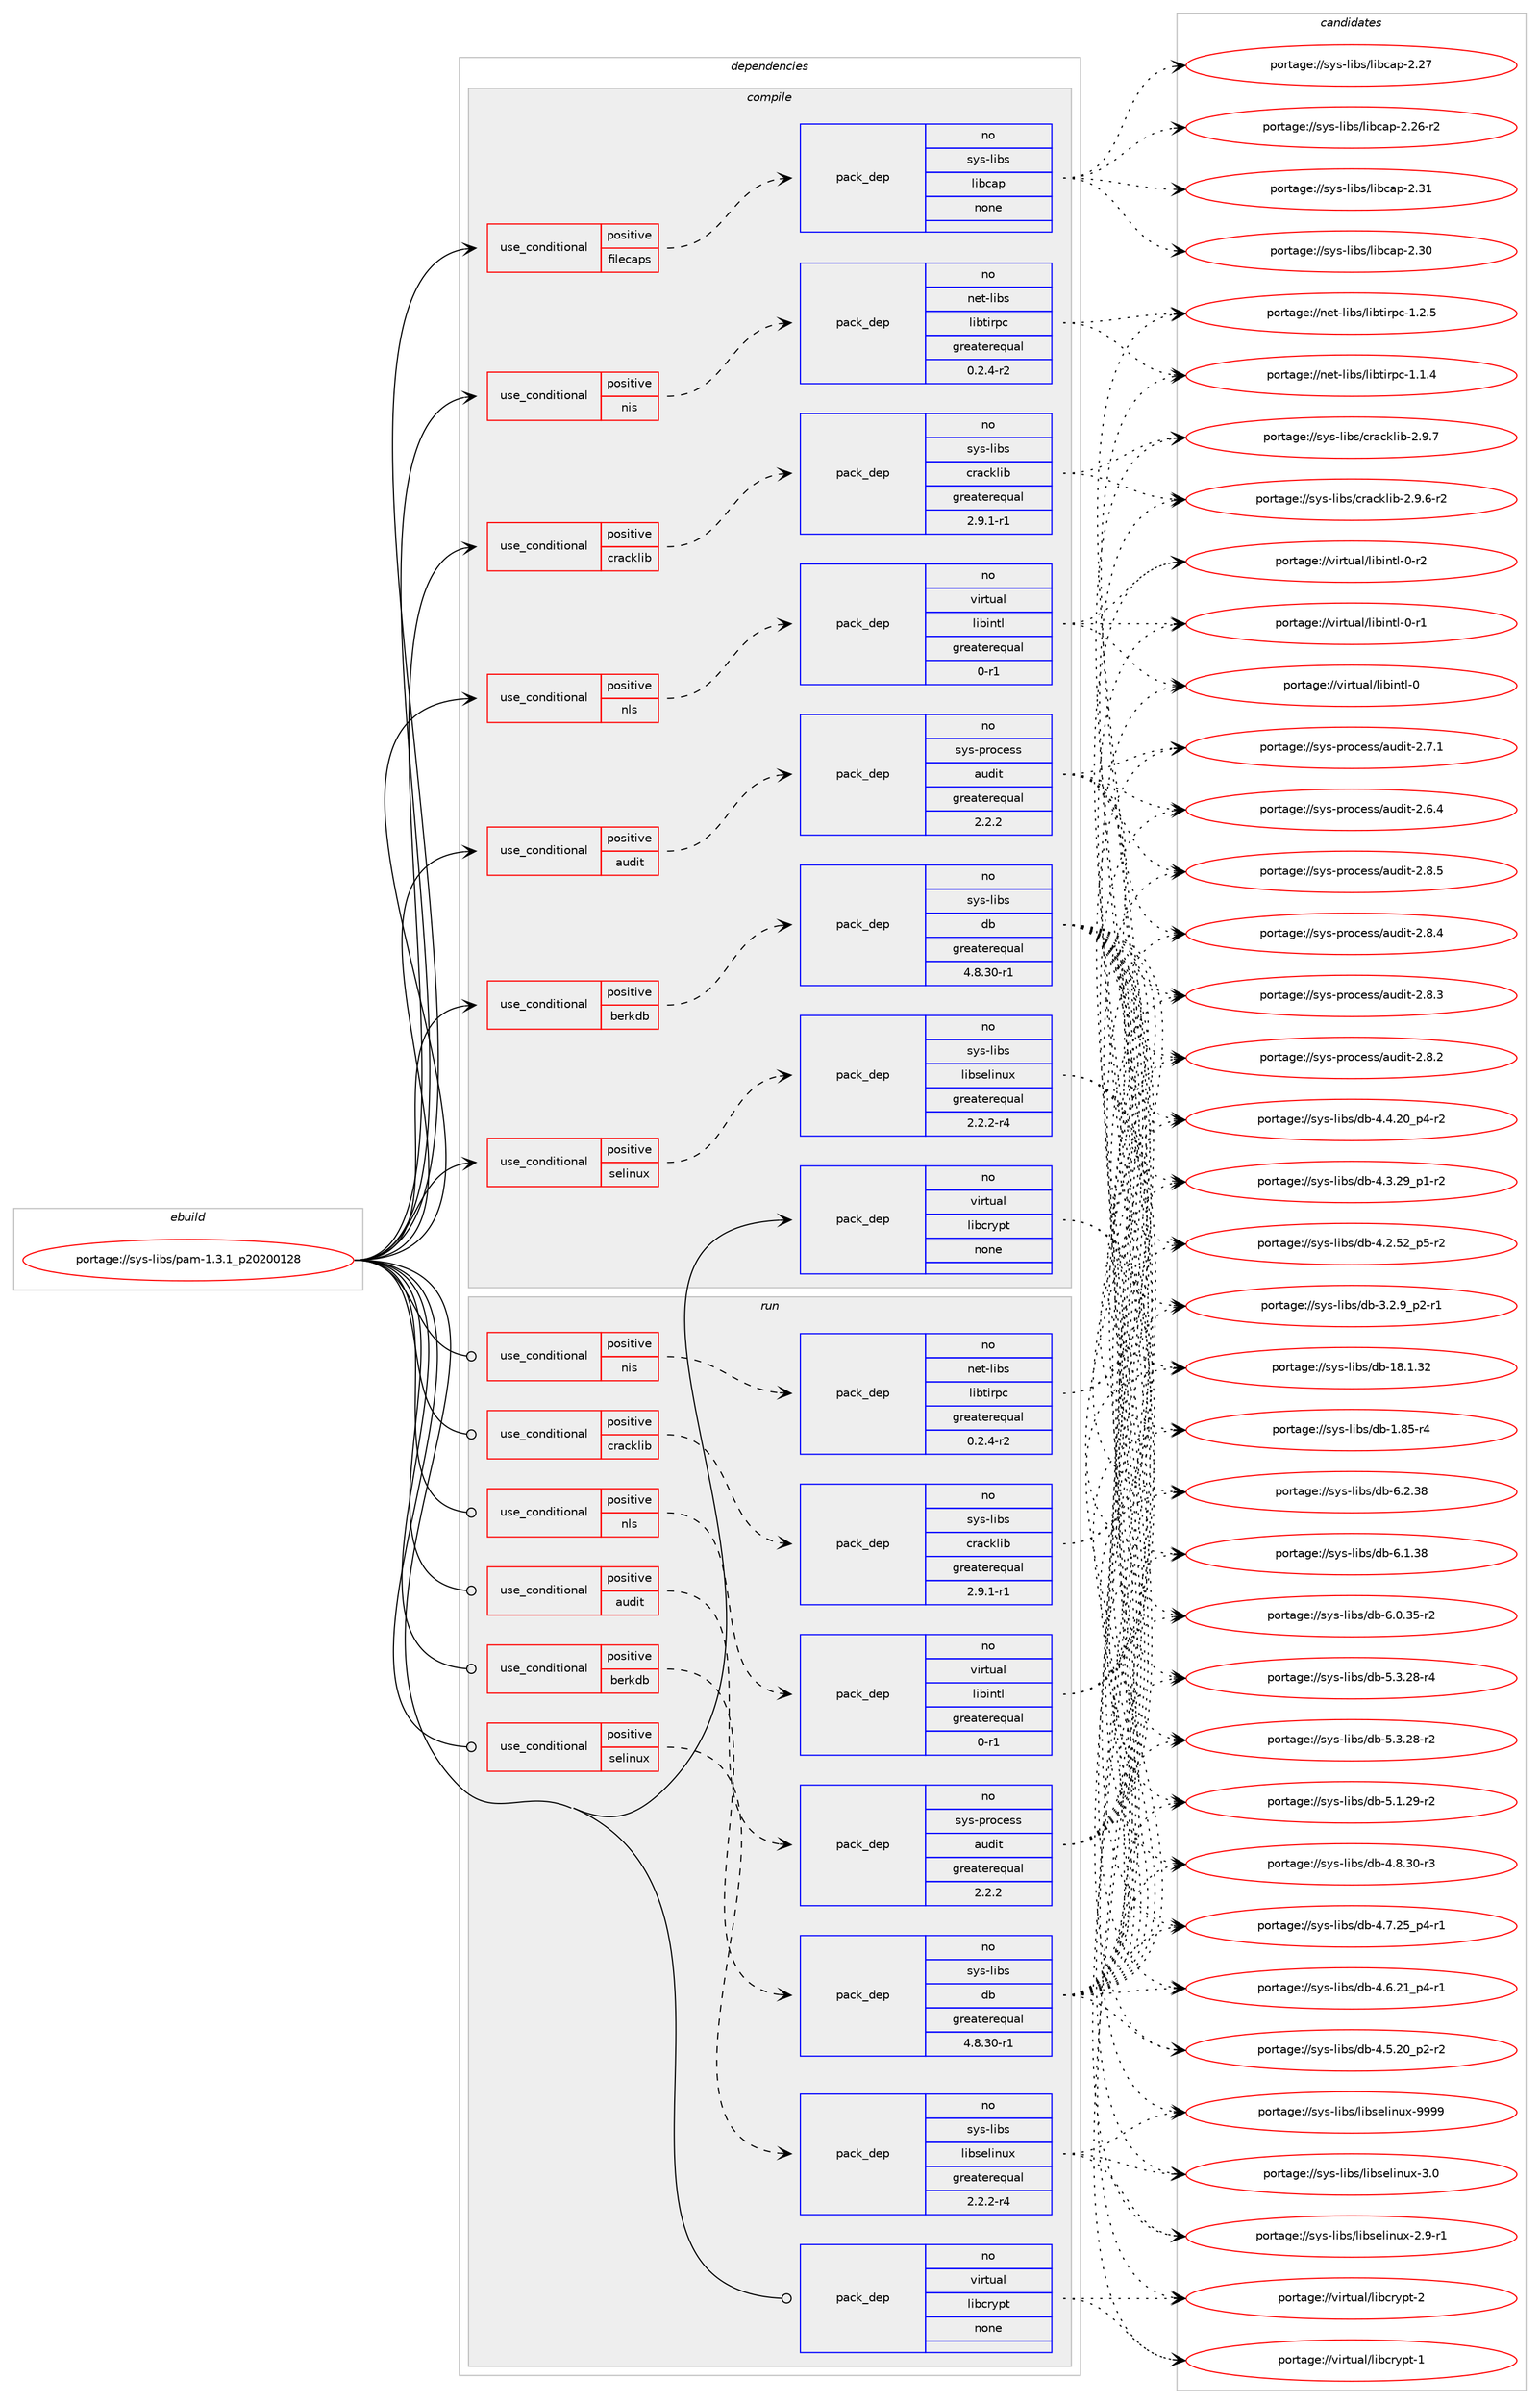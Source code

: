digraph prolog {

# *************
# Graph options
# *************

newrank=true;
concentrate=true;
compound=true;
graph [rankdir=LR,fontname=Helvetica,fontsize=10,ranksep=1.5];#, ranksep=2.5, nodesep=0.2];
edge  [arrowhead=vee];
node  [fontname=Helvetica,fontsize=10];

# **********
# The ebuild
# **********

subgraph cluster_leftcol {
color=gray;
rank=same;
label=<<i>ebuild</i>>;
id [label="portage://sys-libs/pam-1.3.1_p20200128", color=red, width=4, href="../sys-libs/pam-1.3.1_p20200128.svg"];
}

# ****************
# The dependencies
# ****************

subgraph cluster_midcol {
color=gray;
label=<<i>dependencies</i>>;
subgraph cluster_compile {
fillcolor="#eeeeee";
style=filled;
label=<<i>compile</i>>;
subgraph cond7424 {
dependency40425 [label=<<TABLE BORDER="0" CELLBORDER="1" CELLSPACING="0" CELLPADDING="4"><TR><TD ROWSPAN="3" CELLPADDING="10">use_conditional</TD></TR><TR><TD>positive</TD></TR><TR><TD>audit</TD></TR></TABLE>>, shape=none, color=red];
subgraph pack32079 {
dependency40426 [label=<<TABLE BORDER="0" CELLBORDER="1" CELLSPACING="0" CELLPADDING="4" WIDTH="220"><TR><TD ROWSPAN="6" CELLPADDING="30">pack_dep</TD></TR><TR><TD WIDTH="110">no</TD></TR><TR><TD>sys-process</TD></TR><TR><TD>audit</TD></TR><TR><TD>greaterequal</TD></TR><TR><TD>2.2.2</TD></TR></TABLE>>, shape=none, color=blue];
}
dependency40425:e -> dependency40426:w [weight=20,style="dashed",arrowhead="vee"];
}
id:e -> dependency40425:w [weight=20,style="solid",arrowhead="vee"];
subgraph cond7425 {
dependency40427 [label=<<TABLE BORDER="0" CELLBORDER="1" CELLSPACING="0" CELLPADDING="4"><TR><TD ROWSPAN="3" CELLPADDING="10">use_conditional</TD></TR><TR><TD>positive</TD></TR><TR><TD>berkdb</TD></TR></TABLE>>, shape=none, color=red];
subgraph pack32080 {
dependency40428 [label=<<TABLE BORDER="0" CELLBORDER="1" CELLSPACING="0" CELLPADDING="4" WIDTH="220"><TR><TD ROWSPAN="6" CELLPADDING="30">pack_dep</TD></TR><TR><TD WIDTH="110">no</TD></TR><TR><TD>sys-libs</TD></TR><TR><TD>db</TD></TR><TR><TD>greaterequal</TD></TR><TR><TD>4.8.30-r1</TD></TR></TABLE>>, shape=none, color=blue];
}
dependency40427:e -> dependency40428:w [weight=20,style="dashed",arrowhead="vee"];
}
id:e -> dependency40427:w [weight=20,style="solid",arrowhead="vee"];
subgraph cond7426 {
dependency40429 [label=<<TABLE BORDER="0" CELLBORDER="1" CELLSPACING="0" CELLPADDING="4"><TR><TD ROWSPAN="3" CELLPADDING="10">use_conditional</TD></TR><TR><TD>positive</TD></TR><TR><TD>cracklib</TD></TR></TABLE>>, shape=none, color=red];
subgraph pack32081 {
dependency40430 [label=<<TABLE BORDER="0" CELLBORDER="1" CELLSPACING="0" CELLPADDING="4" WIDTH="220"><TR><TD ROWSPAN="6" CELLPADDING="30">pack_dep</TD></TR><TR><TD WIDTH="110">no</TD></TR><TR><TD>sys-libs</TD></TR><TR><TD>cracklib</TD></TR><TR><TD>greaterequal</TD></TR><TR><TD>2.9.1-r1</TD></TR></TABLE>>, shape=none, color=blue];
}
dependency40429:e -> dependency40430:w [weight=20,style="dashed",arrowhead="vee"];
}
id:e -> dependency40429:w [weight=20,style="solid",arrowhead="vee"];
subgraph cond7427 {
dependency40431 [label=<<TABLE BORDER="0" CELLBORDER="1" CELLSPACING="0" CELLPADDING="4"><TR><TD ROWSPAN="3" CELLPADDING="10">use_conditional</TD></TR><TR><TD>positive</TD></TR><TR><TD>filecaps</TD></TR></TABLE>>, shape=none, color=red];
subgraph pack32082 {
dependency40432 [label=<<TABLE BORDER="0" CELLBORDER="1" CELLSPACING="0" CELLPADDING="4" WIDTH="220"><TR><TD ROWSPAN="6" CELLPADDING="30">pack_dep</TD></TR><TR><TD WIDTH="110">no</TD></TR><TR><TD>sys-libs</TD></TR><TR><TD>libcap</TD></TR><TR><TD>none</TD></TR><TR><TD></TD></TR></TABLE>>, shape=none, color=blue];
}
dependency40431:e -> dependency40432:w [weight=20,style="dashed",arrowhead="vee"];
}
id:e -> dependency40431:w [weight=20,style="solid",arrowhead="vee"];
subgraph cond7428 {
dependency40433 [label=<<TABLE BORDER="0" CELLBORDER="1" CELLSPACING="0" CELLPADDING="4"><TR><TD ROWSPAN="3" CELLPADDING="10">use_conditional</TD></TR><TR><TD>positive</TD></TR><TR><TD>nis</TD></TR></TABLE>>, shape=none, color=red];
subgraph pack32083 {
dependency40434 [label=<<TABLE BORDER="0" CELLBORDER="1" CELLSPACING="0" CELLPADDING="4" WIDTH="220"><TR><TD ROWSPAN="6" CELLPADDING="30">pack_dep</TD></TR><TR><TD WIDTH="110">no</TD></TR><TR><TD>net-libs</TD></TR><TR><TD>libtirpc</TD></TR><TR><TD>greaterequal</TD></TR><TR><TD>0.2.4-r2</TD></TR></TABLE>>, shape=none, color=blue];
}
dependency40433:e -> dependency40434:w [weight=20,style="dashed",arrowhead="vee"];
}
id:e -> dependency40433:w [weight=20,style="solid",arrowhead="vee"];
subgraph cond7429 {
dependency40435 [label=<<TABLE BORDER="0" CELLBORDER="1" CELLSPACING="0" CELLPADDING="4"><TR><TD ROWSPAN="3" CELLPADDING="10">use_conditional</TD></TR><TR><TD>positive</TD></TR><TR><TD>nls</TD></TR></TABLE>>, shape=none, color=red];
subgraph pack32084 {
dependency40436 [label=<<TABLE BORDER="0" CELLBORDER="1" CELLSPACING="0" CELLPADDING="4" WIDTH="220"><TR><TD ROWSPAN="6" CELLPADDING="30">pack_dep</TD></TR><TR><TD WIDTH="110">no</TD></TR><TR><TD>virtual</TD></TR><TR><TD>libintl</TD></TR><TR><TD>greaterequal</TD></TR><TR><TD>0-r1</TD></TR></TABLE>>, shape=none, color=blue];
}
dependency40435:e -> dependency40436:w [weight=20,style="dashed",arrowhead="vee"];
}
id:e -> dependency40435:w [weight=20,style="solid",arrowhead="vee"];
subgraph cond7430 {
dependency40437 [label=<<TABLE BORDER="0" CELLBORDER="1" CELLSPACING="0" CELLPADDING="4"><TR><TD ROWSPAN="3" CELLPADDING="10">use_conditional</TD></TR><TR><TD>positive</TD></TR><TR><TD>selinux</TD></TR></TABLE>>, shape=none, color=red];
subgraph pack32085 {
dependency40438 [label=<<TABLE BORDER="0" CELLBORDER="1" CELLSPACING="0" CELLPADDING="4" WIDTH="220"><TR><TD ROWSPAN="6" CELLPADDING="30">pack_dep</TD></TR><TR><TD WIDTH="110">no</TD></TR><TR><TD>sys-libs</TD></TR><TR><TD>libselinux</TD></TR><TR><TD>greaterequal</TD></TR><TR><TD>2.2.2-r4</TD></TR></TABLE>>, shape=none, color=blue];
}
dependency40437:e -> dependency40438:w [weight=20,style="dashed",arrowhead="vee"];
}
id:e -> dependency40437:w [weight=20,style="solid",arrowhead="vee"];
subgraph pack32086 {
dependency40439 [label=<<TABLE BORDER="0" CELLBORDER="1" CELLSPACING="0" CELLPADDING="4" WIDTH="220"><TR><TD ROWSPAN="6" CELLPADDING="30">pack_dep</TD></TR><TR><TD WIDTH="110">no</TD></TR><TR><TD>virtual</TD></TR><TR><TD>libcrypt</TD></TR><TR><TD>none</TD></TR><TR><TD></TD></TR></TABLE>>, shape=none, color=blue];
}
id:e -> dependency40439:w [weight=20,style="solid",arrowhead="vee"];
}
subgraph cluster_compileandrun {
fillcolor="#eeeeee";
style=filled;
label=<<i>compile and run</i>>;
}
subgraph cluster_run {
fillcolor="#eeeeee";
style=filled;
label=<<i>run</i>>;
subgraph cond7431 {
dependency40440 [label=<<TABLE BORDER="0" CELLBORDER="1" CELLSPACING="0" CELLPADDING="4"><TR><TD ROWSPAN="3" CELLPADDING="10">use_conditional</TD></TR><TR><TD>positive</TD></TR><TR><TD>audit</TD></TR></TABLE>>, shape=none, color=red];
subgraph pack32087 {
dependency40441 [label=<<TABLE BORDER="0" CELLBORDER="1" CELLSPACING="0" CELLPADDING="4" WIDTH="220"><TR><TD ROWSPAN="6" CELLPADDING="30">pack_dep</TD></TR><TR><TD WIDTH="110">no</TD></TR><TR><TD>sys-process</TD></TR><TR><TD>audit</TD></TR><TR><TD>greaterequal</TD></TR><TR><TD>2.2.2</TD></TR></TABLE>>, shape=none, color=blue];
}
dependency40440:e -> dependency40441:w [weight=20,style="dashed",arrowhead="vee"];
}
id:e -> dependency40440:w [weight=20,style="solid",arrowhead="odot"];
subgraph cond7432 {
dependency40442 [label=<<TABLE BORDER="0" CELLBORDER="1" CELLSPACING="0" CELLPADDING="4"><TR><TD ROWSPAN="3" CELLPADDING="10">use_conditional</TD></TR><TR><TD>positive</TD></TR><TR><TD>berkdb</TD></TR></TABLE>>, shape=none, color=red];
subgraph pack32088 {
dependency40443 [label=<<TABLE BORDER="0" CELLBORDER="1" CELLSPACING="0" CELLPADDING="4" WIDTH="220"><TR><TD ROWSPAN="6" CELLPADDING="30">pack_dep</TD></TR><TR><TD WIDTH="110">no</TD></TR><TR><TD>sys-libs</TD></TR><TR><TD>db</TD></TR><TR><TD>greaterequal</TD></TR><TR><TD>4.8.30-r1</TD></TR></TABLE>>, shape=none, color=blue];
}
dependency40442:e -> dependency40443:w [weight=20,style="dashed",arrowhead="vee"];
}
id:e -> dependency40442:w [weight=20,style="solid",arrowhead="odot"];
subgraph cond7433 {
dependency40444 [label=<<TABLE BORDER="0" CELLBORDER="1" CELLSPACING="0" CELLPADDING="4"><TR><TD ROWSPAN="3" CELLPADDING="10">use_conditional</TD></TR><TR><TD>positive</TD></TR><TR><TD>cracklib</TD></TR></TABLE>>, shape=none, color=red];
subgraph pack32089 {
dependency40445 [label=<<TABLE BORDER="0" CELLBORDER="1" CELLSPACING="0" CELLPADDING="4" WIDTH="220"><TR><TD ROWSPAN="6" CELLPADDING="30">pack_dep</TD></TR><TR><TD WIDTH="110">no</TD></TR><TR><TD>sys-libs</TD></TR><TR><TD>cracklib</TD></TR><TR><TD>greaterequal</TD></TR><TR><TD>2.9.1-r1</TD></TR></TABLE>>, shape=none, color=blue];
}
dependency40444:e -> dependency40445:w [weight=20,style="dashed",arrowhead="vee"];
}
id:e -> dependency40444:w [weight=20,style="solid",arrowhead="odot"];
subgraph cond7434 {
dependency40446 [label=<<TABLE BORDER="0" CELLBORDER="1" CELLSPACING="0" CELLPADDING="4"><TR><TD ROWSPAN="3" CELLPADDING="10">use_conditional</TD></TR><TR><TD>positive</TD></TR><TR><TD>nis</TD></TR></TABLE>>, shape=none, color=red];
subgraph pack32090 {
dependency40447 [label=<<TABLE BORDER="0" CELLBORDER="1" CELLSPACING="0" CELLPADDING="4" WIDTH="220"><TR><TD ROWSPAN="6" CELLPADDING="30">pack_dep</TD></TR><TR><TD WIDTH="110">no</TD></TR><TR><TD>net-libs</TD></TR><TR><TD>libtirpc</TD></TR><TR><TD>greaterequal</TD></TR><TR><TD>0.2.4-r2</TD></TR></TABLE>>, shape=none, color=blue];
}
dependency40446:e -> dependency40447:w [weight=20,style="dashed",arrowhead="vee"];
}
id:e -> dependency40446:w [weight=20,style="solid",arrowhead="odot"];
subgraph cond7435 {
dependency40448 [label=<<TABLE BORDER="0" CELLBORDER="1" CELLSPACING="0" CELLPADDING="4"><TR><TD ROWSPAN="3" CELLPADDING="10">use_conditional</TD></TR><TR><TD>positive</TD></TR><TR><TD>nls</TD></TR></TABLE>>, shape=none, color=red];
subgraph pack32091 {
dependency40449 [label=<<TABLE BORDER="0" CELLBORDER="1" CELLSPACING="0" CELLPADDING="4" WIDTH="220"><TR><TD ROWSPAN="6" CELLPADDING="30">pack_dep</TD></TR><TR><TD WIDTH="110">no</TD></TR><TR><TD>virtual</TD></TR><TR><TD>libintl</TD></TR><TR><TD>greaterequal</TD></TR><TR><TD>0-r1</TD></TR></TABLE>>, shape=none, color=blue];
}
dependency40448:e -> dependency40449:w [weight=20,style="dashed",arrowhead="vee"];
}
id:e -> dependency40448:w [weight=20,style="solid",arrowhead="odot"];
subgraph cond7436 {
dependency40450 [label=<<TABLE BORDER="0" CELLBORDER="1" CELLSPACING="0" CELLPADDING="4"><TR><TD ROWSPAN="3" CELLPADDING="10">use_conditional</TD></TR><TR><TD>positive</TD></TR><TR><TD>selinux</TD></TR></TABLE>>, shape=none, color=red];
subgraph pack32092 {
dependency40451 [label=<<TABLE BORDER="0" CELLBORDER="1" CELLSPACING="0" CELLPADDING="4" WIDTH="220"><TR><TD ROWSPAN="6" CELLPADDING="30">pack_dep</TD></TR><TR><TD WIDTH="110">no</TD></TR><TR><TD>sys-libs</TD></TR><TR><TD>libselinux</TD></TR><TR><TD>greaterequal</TD></TR><TR><TD>2.2.2-r4</TD></TR></TABLE>>, shape=none, color=blue];
}
dependency40450:e -> dependency40451:w [weight=20,style="dashed",arrowhead="vee"];
}
id:e -> dependency40450:w [weight=20,style="solid",arrowhead="odot"];
subgraph pack32093 {
dependency40452 [label=<<TABLE BORDER="0" CELLBORDER="1" CELLSPACING="0" CELLPADDING="4" WIDTH="220"><TR><TD ROWSPAN="6" CELLPADDING="30">pack_dep</TD></TR><TR><TD WIDTH="110">no</TD></TR><TR><TD>virtual</TD></TR><TR><TD>libcrypt</TD></TR><TR><TD>none</TD></TR><TR><TD></TD></TR></TABLE>>, shape=none, color=blue];
}
id:e -> dependency40452:w [weight=20,style="solid",arrowhead="odot"];
}
}

# **************
# The candidates
# **************

subgraph cluster_choices {
rank=same;
color=gray;
label=<<i>candidates</i>>;

subgraph choice32079 {
color=black;
nodesep=1;
choice11512111545112114111991011151154797117100105116455046564653 [label="portage://sys-process/audit-2.8.5", color=red, width=4,href="../sys-process/audit-2.8.5.svg"];
choice11512111545112114111991011151154797117100105116455046564652 [label="portage://sys-process/audit-2.8.4", color=red, width=4,href="../sys-process/audit-2.8.4.svg"];
choice11512111545112114111991011151154797117100105116455046564651 [label="portage://sys-process/audit-2.8.3", color=red, width=4,href="../sys-process/audit-2.8.3.svg"];
choice11512111545112114111991011151154797117100105116455046564650 [label="portage://sys-process/audit-2.8.2", color=red, width=4,href="../sys-process/audit-2.8.2.svg"];
choice11512111545112114111991011151154797117100105116455046554649 [label="portage://sys-process/audit-2.7.1", color=red, width=4,href="../sys-process/audit-2.7.1.svg"];
choice11512111545112114111991011151154797117100105116455046544652 [label="portage://sys-process/audit-2.6.4", color=red, width=4,href="../sys-process/audit-2.6.4.svg"];
dependency40426:e -> choice11512111545112114111991011151154797117100105116455046564653:w [style=dotted,weight="100"];
dependency40426:e -> choice11512111545112114111991011151154797117100105116455046564652:w [style=dotted,weight="100"];
dependency40426:e -> choice11512111545112114111991011151154797117100105116455046564651:w [style=dotted,weight="100"];
dependency40426:e -> choice11512111545112114111991011151154797117100105116455046564650:w [style=dotted,weight="100"];
dependency40426:e -> choice11512111545112114111991011151154797117100105116455046554649:w [style=dotted,weight="100"];
dependency40426:e -> choice11512111545112114111991011151154797117100105116455046544652:w [style=dotted,weight="100"];
}
subgraph choice32080 {
color=black;
nodesep=1;
choice1151211154510810598115471009845544650465156 [label="portage://sys-libs/db-6.2.38", color=red, width=4,href="../sys-libs/db-6.2.38.svg"];
choice1151211154510810598115471009845544649465156 [label="portage://sys-libs/db-6.1.38", color=red, width=4,href="../sys-libs/db-6.1.38.svg"];
choice11512111545108105981154710098455446484651534511450 [label="portage://sys-libs/db-6.0.35-r2", color=red, width=4,href="../sys-libs/db-6.0.35-r2.svg"];
choice11512111545108105981154710098455346514650564511452 [label="portage://sys-libs/db-5.3.28-r4", color=red, width=4,href="../sys-libs/db-5.3.28-r4.svg"];
choice11512111545108105981154710098455346514650564511450 [label="portage://sys-libs/db-5.3.28-r2", color=red, width=4,href="../sys-libs/db-5.3.28-r2.svg"];
choice11512111545108105981154710098455346494650574511450 [label="portage://sys-libs/db-5.1.29-r2", color=red, width=4,href="../sys-libs/db-5.1.29-r2.svg"];
choice11512111545108105981154710098455246564651484511451 [label="portage://sys-libs/db-4.8.30-r3", color=red, width=4,href="../sys-libs/db-4.8.30-r3.svg"];
choice115121115451081059811547100984552465546505395112524511449 [label="portage://sys-libs/db-4.7.25_p4-r1", color=red, width=4,href="../sys-libs/db-4.7.25_p4-r1.svg"];
choice115121115451081059811547100984552465446504995112524511449 [label="portage://sys-libs/db-4.6.21_p4-r1", color=red, width=4,href="../sys-libs/db-4.6.21_p4-r1.svg"];
choice115121115451081059811547100984552465346504895112504511450 [label="portage://sys-libs/db-4.5.20_p2-r2", color=red, width=4,href="../sys-libs/db-4.5.20_p2-r2.svg"];
choice115121115451081059811547100984552465246504895112524511450 [label="portage://sys-libs/db-4.4.20_p4-r2", color=red, width=4,href="../sys-libs/db-4.4.20_p4-r2.svg"];
choice115121115451081059811547100984552465146505795112494511450 [label="portage://sys-libs/db-4.3.29_p1-r2", color=red, width=4,href="../sys-libs/db-4.3.29_p1-r2.svg"];
choice115121115451081059811547100984552465046535095112534511450 [label="portage://sys-libs/db-4.2.52_p5-r2", color=red, width=4,href="../sys-libs/db-4.2.52_p5-r2.svg"];
choice1151211154510810598115471009845514650465795112504511449 [label="portage://sys-libs/db-3.2.9_p2-r1", color=red, width=4,href="../sys-libs/db-3.2.9_p2-r1.svg"];
choice115121115451081059811547100984549564649465150 [label="portage://sys-libs/db-18.1.32", color=red, width=4,href="../sys-libs/db-18.1.32.svg"];
choice1151211154510810598115471009845494656534511452 [label="portage://sys-libs/db-1.85-r4", color=red, width=4,href="../sys-libs/db-1.85-r4.svg"];
dependency40428:e -> choice1151211154510810598115471009845544650465156:w [style=dotted,weight="100"];
dependency40428:e -> choice1151211154510810598115471009845544649465156:w [style=dotted,weight="100"];
dependency40428:e -> choice11512111545108105981154710098455446484651534511450:w [style=dotted,weight="100"];
dependency40428:e -> choice11512111545108105981154710098455346514650564511452:w [style=dotted,weight="100"];
dependency40428:e -> choice11512111545108105981154710098455346514650564511450:w [style=dotted,weight="100"];
dependency40428:e -> choice11512111545108105981154710098455346494650574511450:w [style=dotted,weight="100"];
dependency40428:e -> choice11512111545108105981154710098455246564651484511451:w [style=dotted,weight="100"];
dependency40428:e -> choice115121115451081059811547100984552465546505395112524511449:w [style=dotted,weight="100"];
dependency40428:e -> choice115121115451081059811547100984552465446504995112524511449:w [style=dotted,weight="100"];
dependency40428:e -> choice115121115451081059811547100984552465346504895112504511450:w [style=dotted,weight="100"];
dependency40428:e -> choice115121115451081059811547100984552465246504895112524511450:w [style=dotted,weight="100"];
dependency40428:e -> choice115121115451081059811547100984552465146505795112494511450:w [style=dotted,weight="100"];
dependency40428:e -> choice115121115451081059811547100984552465046535095112534511450:w [style=dotted,weight="100"];
dependency40428:e -> choice1151211154510810598115471009845514650465795112504511449:w [style=dotted,weight="100"];
dependency40428:e -> choice115121115451081059811547100984549564649465150:w [style=dotted,weight="100"];
dependency40428:e -> choice1151211154510810598115471009845494656534511452:w [style=dotted,weight="100"];
}
subgraph choice32081 {
color=black;
nodesep=1;
choice11512111545108105981154799114979910710810598455046574655 [label="portage://sys-libs/cracklib-2.9.7", color=red, width=4,href="../sys-libs/cracklib-2.9.7.svg"];
choice115121115451081059811547991149799107108105984550465746544511450 [label="portage://sys-libs/cracklib-2.9.6-r2", color=red, width=4,href="../sys-libs/cracklib-2.9.6-r2.svg"];
dependency40430:e -> choice11512111545108105981154799114979910710810598455046574655:w [style=dotted,weight="100"];
dependency40430:e -> choice115121115451081059811547991149799107108105984550465746544511450:w [style=dotted,weight="100"];
}
subgraph choice32082 {
color=black;
nodesep=1;
choice1151211154510810598115471081059899971124550465149 [label="portage://sys-libs/libcap-2.31", color=red, width=4,href="../sys-libs/libcap-2.31.svg"];
choice1151211154510810598115471081059899971124550465148 [label="portage://sys-libs/libcap-2.30", color=red, width=4,href="../sys-libs/libcap-2.30.svg"];
choice1151211154510810598115471081059899971124550465055 [label="portage://sys-libs/libcap-2.27", color=red, width=4,href="../sys-libs/libcap-2.27.svg"];
choice11512111545108105981154710810598999711245504650544511450 [label="portage://sys-libs/libcap-2.26-r2", color=red, width=4,href="../sys-libs/libcap-2.26-r2.svg"];
dependency40432:e -> choice1151211154510810598115471081059899971124550465149:w [style=dotted,weight="100"];
dependency40432:e -> choice1151211154510810598115471081059899971124550465148:w [style=dotted,weight="100"];
dependency40432:e -> choice1151211154510810598115471081059899971124550465055:w [style=dotted,weight="100"];
dependency40432:e -> choice11512111545108105981154710810598999711245504650544511450:w [style=dotted,weight="100"];
}
subgraph choice32083 {
color=black;
nodesep=1;
choice1101011164510810598115471081059811610511411299454946504653 [label="portage://net-libs/libtirpc-1.2.5", color=red, width=4,href="../net-libs/libtirpc-1.2.5.svg"];
choice1101011164510810598115471081059811610511411299454946494652 [label="portage://net-libs/libtirpc-1.1.4", color=red, width=4,href="../net-libs/libtirpc-1.1.4.svg"];
dependency40434:e -> choice1101011164510810598115471081059811610511411299454946504653:w [style=dotted,weight="100"];
dependency40434:e -> choice1101011164510810598115471081059811610511411299454946494652:w [style=dotted,weight="100"];
}
subgraph choice32084 {
color=black;
nodesep=1;
choice11810511411611797108471081059810511011610845484511450 [label="portage://virtual/libintl-0-r2", color=red, width=4,href="../virtual/libintl-0-r2.svg"];
choice11810511411611797108471081059810511011610845484511449 [label="portage://virtual/libintl-0-r1", color=red, width=4,href="../virtual/libintl-0-r1.svg"];
choice1181051141161179710847108105981051101161084548 [label="portage://virtual/libintl-0", color=red, width=4,href="../virtual/libintl-0.svg"];
dependency40436:e -> choice11810511411611797108471081059810511011610845484511450:w [style=dotted,weight="100"];
dependency40436:e -> choice11810511411611797108471081059810511011610845484511449:w [style=dotted,weight="100"];
dependency40436:e -> choice1181051141161179710847108105981051101161084548:w [style=dotted,weight="100"];
}
subgraph choice32085 {
color=black;
nodesep=1;
choice115121115451081059811547108105981151011081051101171204557575757 [label="portage://sys-libs/libselinux-9999", color=red, width=4,href="../sys-libs/libselinux-9999.svg"];
choice1151211154510810598115471081059811510110810511011712045514648 [label="portage://sys-libs/libselinux-3.0", color=red, width=4,href="../sys-libs/libselinux-3.0.svg"];
choice11512111545108105981154710810598115101108105110117120455046574511449 [label="portage://sys-libs/libselinux-2.9-r1", color=red, width=4,href="../sys-libs/libselinux-2.9-r1.svg"];
dependency40438:e -> choice115121115451081059811547108105981151011081051101171204557575757:w [style=dotted,weight="100"];
dependency40438:e -> choice1151211154510810598115471081059811510110810511011712045514648:w [style=dotted,weight="100"];
dependency40438:e -> choice11512111545108105981154710810598115101108105110117120455046574511449:w [style=dotted,weight="100"];
}
subgraph choice32086 {
color=black;
nodesep=1;
choice118105114116117971084710810598991141211121164550 [label="portage://virtual/libcrypt-2", color=red, width=4,href="../virtual/libcrypt-2.svg"];
choice118105114116117971084710810598991141211121164549 [label="portage://virtual/libcrypt-1", color=red, width=4,href="../virtual/libcrypt-1.svg"];
dependency40439:e -> choice118105114116117971084710810598991141211121164550:w [style=dotted,weight="100"];
dependency40439:e -> choice118105114116117971084710810598991141211121164549:w [style=dotted,weight="100"];
}
subgraph choice32087 {
color=black;
nodesep=1;
choice11512111545112114111991011151154797117100105116455046564653 [label="portage://sys-process/audit-2.8.5", color=red, width=4,href="../sys-process/audit-2.8.5.svg"];
choice11512111545112114111991011151154797117100105116455046564652 [label="portage://sys-process/audit-2.8.4", color=red, width=4,href="../sys-process/audit-2.8.4.svg"];
choice11512111545112114111991011151154797117100105116455046564651 [label="portage://sys-process/audit-2.8.3", color=red, width=4,href="../sys-process/audit-2.8.3.svg"];
choice11512111545112114111991011151154797117100105116455046564650 [label="portage://sys-process/audit-2.8.2", color=red, width=4,href="../sys-process/audit-2.8.2.svg"];
choice11512111545112114111991011151154797117100105116455046554649 [label="portage://sys-process/audit-2.7.1", color=red, width=4,href="../sys-process/audit-2.7.1.svg"];
choice11512111545112114111991011151154797117100105116455046544652 [label="portage://sys-process/audit-2.6.4", color=red, width=4,href="../sys-process/audit-2.6.4.svg"];
dependency40441:e -> choice11512111545112114111991011151154797117100105116455046564653:w [style=dotted,weight="100"];
dependency40441:e -> choice11512111545112114111991011151154797117100105116455046564652:w [style=dotted,weight="100"];
dependency40441:e -> choice11512111545112114111991011151154797117100105116455046564651:w [style=dotted,weight="100"];
dependency40441:e -> choice11512111545112114111991011151154797117100105116455046564650:w [style=dotted,weight="100"];
dependency40441:e -> choice11512111545112114111991011151154797117100105116455046554649:w [style=dotted,weight="100"];
dependency40441:e -> choice11512111545112114111991011151154797117100105116455046544652:w [style=dotted,weight="100"];
}
subgraph choice32088 {
color=black;
nodesep=1;
choice1151211154510810598115471009845544650465156 [label="portage://sys-libs/db-6.2.38", color=red, width=4,href="../sys-libs/db-6.2.38.svg"];
choice1151211154510810598115471009845544649465156 [label="portage://sys-libs/db-6.1.38", color=red, width=4,href="../sys-libs/db-6.1.38.svg"];
choice11512111545108105981154710098455446484651534511450 [label="portage://sys-libs/db-6.0.35-r2", color=red, width=4,href="../sys-libs/db-6.0.35-r2.svg"];
choice11512111545108105981154710098455346514650564511452 [label="portage://sys-libs/db-5.3.28-r4", color=red, width=4,href="../sys-libs/db-5.3.28-r4.svg"];
choice11512111545108105981154710098455346514650564511450 [label="portage://sys-libs/db-5.3.28-r2", color=red, width=4,href="../sys-libs/db-5.3.28-r2.svg"];
choice11512111545108105981154710098455346494650574511450 [label="portage://sys-libs/db-5.1.29-r2", color=red, width=4,href="../sys-libs/db-5.1.29-r2.svg"];
choice11512111545108105981154710098455246564651484511451 [label="portage://sys-libs/db-4.8.30-r3", color=red, width=4,href="../sys-libs/db-4.8.30-r3.svg"];
choice115121115451081059811547100984552465546505395112524511449 [label="portage://sys-libs/db-4.7.25_p4-r1", color=red, width=4,href="../sys-libs/db-4.7.25_p4-r1.svg"];
choice115121115451081059811547100984552465446504995112524511449 [label="portage://sys-libs/db-4.6.21_p4-r1", color=red, width=4,href="../sys-libs/db-4.6.21_p4-r1.svg"];
choice115121115451081059811547100984552465346504895112504511450 [label="portage://sys-libs/db-4.5.20_p2-r2", color=red, width=4,href="../sys-libs/db-4.5.20_p2-r2.svg"];
choice115121115451081059811547100984552465246504895112524511450 [label="portage://sys-libs/db-4.4.20_p4-r2", color=red, width=4,href="../sys-libs/db-4.4.20_p4-r2.svg"];
choice115121115451081059811547100984552465146505795112494511450 [label="portage://sys-libs/db-4.3.29_p1-r2", color=red, width=4,href="../sys-libs/db-4.3.29_p1-r2.svg"];
choice115121115451081059811547100984552465046535095112534511450 [label="portage://sys-libs/db-4.2.52_p5-r2", color=red, width=4,href="../sys-libs/db-4.2.52_p5-r2.svg"];
choice1151211154510810598115471009845514650465795112504511449 [label="portage://sys-libs/db-3.2.9_p2-r1", color=red, width=4,href="../sys-libs/db-3.2.9_p2-r1.svg"];
choice115121115451081059811547100984549564649465150 [label="portage://sys-libs/db-18.1.32", color=red, width=4,href="../sys-libs/db-18.1.32.svg"];
choice1151211154510810598115471009845494656534511452 [label="portage://sys-libs/db-1.85-r4", color=red, width=4,href="../sys-libs/db-1.85-r4.svg"];
dependency40443:e -> choice1151211154510810598115471009845544650465156:w [style=dotted,weight="100"];
dependency40443:e -> choice1151211154510810598115471009845544649465156:w [style=dotted,weight="100"];
dependency40443:e -> choice11512111545108105981154710098455446484651534511450:w [style=dotted,weight="100"];
dependency40443:e -> choice11512111545108105981154710098455346514650564511452:w [style=dotted,weight="100"];
dependency40443:e -> choice11512111545108105981154710098455346514650564511450:w [style=dotted,weight="100"];
dependency40443:e -> choice11512111545108105981154710098455346494650574511450:w [style=dotted,weight="100"];
dependency40443:e -> choice11512111545108105981154710098455246564651484511451:w [style=dotted,weight="100"];
dependency40443:e -> choice115121115451081059811547100984552465546505395112524511449:w [style=dotted,weight="100"];
dependency40443:e -> choice115121115451081059811547100984552465446504995112524511449:w [style=dotted,weight="100"];
dependency40443:e -> choice115121115451081059811547100984552465346504895112504511450:w [style=dotted,weight="100"];
dependency40443:e -> choice115121115451081059811547100984552465246504895112524511450:w [style=dotted,weight="100"];
dependency40443:e -> choice115121115451081059811547100984552465146505795112494511450:w [style=dotted,weight="100"];
dependency40443:e -> choice115121115451081059811547100984552465046535095112534511450:w [style=dotted,weight="100"];
dependency40443:e -> choice1151211154510810598115471009845514650465795112504511449:w [style=dotted,weight="100"];
dependency40443:e -> choice115121115451081059811547100984549564649465150:w [style=dotted,weight="100"];
dependency40443:e -> choice1151211154510810598115471009845494656534511452:w [style=dotted,weight="100"];
}
subgraph choice32089 {
color=black;
nodesep=1;
choice11512111545108105981154799114979910710810598455046574655 [label="portage://sys-libs/cracklib-2.9.7", color=red, width=4,href="../sys-libs/cracklib-2.9.7.svg"];
choice115121115451081059811547991149799107108105984550465746544511450 [label="portage://sys-libs/cracklib-2.9.6-r2", color=red, width=4,href="../sys-libs/cracklib-2.9.6-r2.svg"];
dependency40445:e -> choice11512111545108105981154799114979910710810598455046574655:w [style=dotted,weight="100"];
dependency40445:e -> choice115121115451081059811547991149799107108105984550465746544511450:w [style=dotted,weight="100"];
}
subgraph choice32090 {
color=black;
nodesep=1;
choice1101011164510810598115471081059811610511411299454946504653 [label="portage://net-libs/libtirpc-1.2.5", color=red, width=4,href="../net-libs/libtirpc-1.2.5.svg"];
choice1101011164510810598115471081059811610511411299454946494652 [label="portage://net-libs/libtirpc-1.1.4", color=red, width=4,href="../net-libs/libtirpc-1.1.4.svg"];
dependency40447:e -> choice1101011164510810598115471081059811610511411299454946504653:w [style=dotted,weight="100"];
dependency40447:e -> choice1101011164510810598115471081059811610511411299454946494652:w [style=dotted,weight="100"];
}
subgraph choice32091 {
color=black;
nodesep=1;
choice11810511411611797108471081059810511011610845484511450 [label="portage://virtual/libintl-0-r2", color=red, width=4,href="../virtual/libintl-0-r2.svg"];
choice11810511411611797108471081059810511011610845484511449 [label="portage://virtual/libintl-0-r1", color=red, width=4,href="../virtual/libintl-0-r1.svg"];
choice1181051141161179710847108105981051101161084548 [label="portage://virtual/libintl-0", color=red, width=4,href="../virtual/libintl-0.svg"];
dependency40449:e -> choice11810511411611797108471081059810511011610845484511450:w [style=dotted,weight="100"];
dependency40449:e -> choice11810511411611797108471081059810511011610845484511449:w [style=dotted,weight="100"];
dependency40449:e -> choice1181051141161179710847108105981051101161084548:w [style=dotted,weight="100"];
}
subgraph choice32092 {
color=black;
nodesep=1;
choice115121115451081059811547108105981151011081051101171204557575757 [label="portage://sys-libs/libselinux-9999", color=red, width=4,href="../sys-libs/libselinux-9999.svg"];
choice1151211154510810598115471081059811510110810511011712045514648 [label="portage://sys-libs/libselinux-3.0", color=red, width=4,href="../sys-libs/libselinux-3.0.svg"];
choice11512111545108105981154710810598115101108105110117120455046574511449 [label="portage://sys-libs/libselinux-2.9-r1", color=red, width=4,href="../sys-libs/libselinux-2.9-r1.svg"];
dependency40451:e -> choice115121115451081059811547108105981151011081051101171204557575757:w [style=dotted,weight="100"];
dependency40451:e -> choice1151211154510810598115471081059811510110810511011712045514648:w [style=dotted,weight="100"];
dependency40451:e -> choice11512111545108105981154710810598115101108105110117120455046574511449:w [style=dotted,weight="100"];
}
subgraph choice32093 {
color=black;
nodesep=1;
choice118105114116117971084710810598991141211121164550 [label="portage://virtual/libcrypt-2", color=red, width=4,href="../virtual/libcrypt-2.svg"];
choice118105114116117971084710810598991141211121164549 [label="portage://virtual/libcrypt-1", color=red, width=4,href="../virtual/libcrypt-1.svg"];
dependency40452:e -> choice118105114116117971084710810598991141211121164550:w [style=dotted,weight="100"];
dependency40452:e -> choice118105114116117971084710810598991141211121164549:w [style=dotted,weight="100"];
}
}

}
